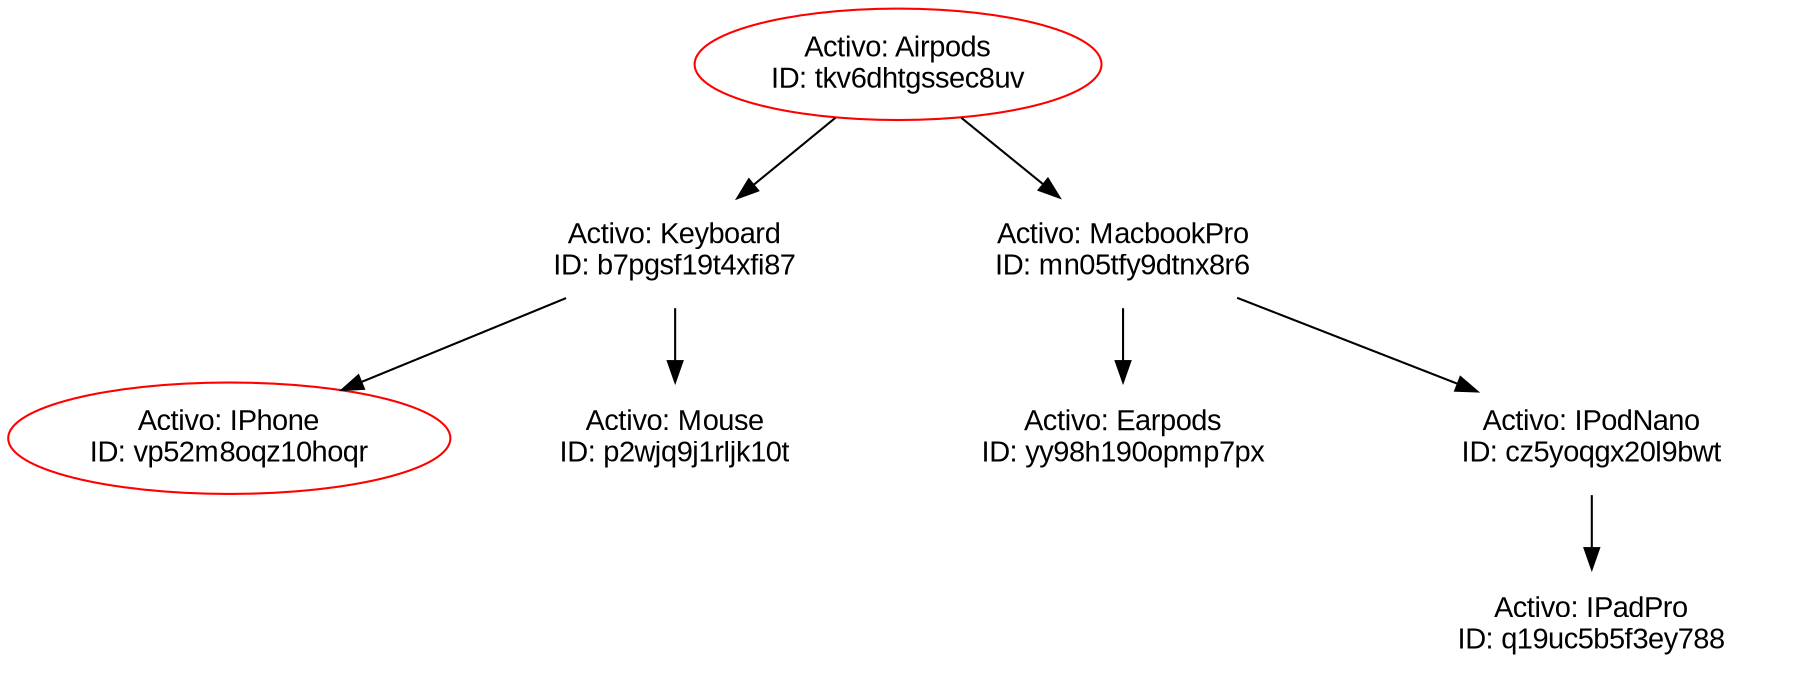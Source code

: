 digraph g{ node [fontname="Arial"];IPhone[color=red label="Activo: IPhone\nID: vp52m8oqz10hoqr"];Keyboard[color=white label="Activo: Keyboard\nID: b7pgsf19t4xfi87"];Keyboard->IPhone;Keyboard->Mouse;Mouse[color=white label="Activo: Mouse\nID: p2wjq9j1rljk10t"];Airpods[color=red label="Activo: Airpods\nID: tkv6dhtgssec8uv"];Airpods->Keyboard;Airpods->MacbookPro;Earpods[color=white label="Activo: Earpods\nID: yy98h190opmp7px"];MacbookPro[color=white label="Activo: MacbookPro\nID: mn05tfy9dtnx8r6"];MacbookPro->Earpods;MacbookPro->IPodNano;IPodNano[color=white label="Activo: IPodNano\nID: cz5yoqgx20l9bwt"];IPodNano->IPadPro;IPadPro[color=white label="Activo: IPadPro\nID: q19uc5b5f3ey788"];}
